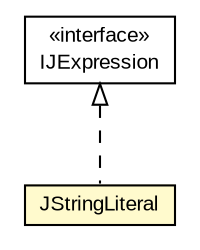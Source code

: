#!/usr/local/bin/dot
#
# Class diagram 
# Generated by UMLGraph version 5.1 (http://www.umlgraph.org/)
#

digraph G {
	edge [fontname="arial",fontsize=10,labelfontname="arial",labelfontsize=10];
	node [fontname="arial",fontsize=10,shape=plaintext];
	nodesep=0.25;
	ranksep=0.5;
	// com.helger.jcodemodel.JStringLiteral
	c2146 [label=<<table title="com.helger.jcodemodel.JStringLiteral" border="0" cellborder="1" cellspacing="0" cellpadding="2" port="p" bgcolor="lemonChiffon" href="./JStringLiteral.html">
		<tr><td><table border="0" cellspacing="0" cellpadding="1">
<tr><td align="center" balign="center"> JStringLiteral </td></tr>
		</table></td></tr>
		</table>>, fontname="arial", fontcolor="black", fontsize=10.0];
	// com.helger.jcodemodel.IJExpression
	c2213 [label=<<table title="com.helger.jcodemodel.IJExpression" border="0" cellborder="1" cellspacing="0" cellpadding="2" port="p" href="./IJExpression.html">
		<tr><td><table border="0" cellspacing="0" cellpadding="1">
<tr><td align="center" balign="center"> &#171;interface&#187; </td></tr>
<tr><td align="center" balign="center"> IJExpression </td></tr>
		</table></td></tr>
		</table>>, fontname="arial", fontcolor="black", fontsize=10.0];
	//com.helger.jcodemodel.JStringLiteral implements com.helger.jcodemodel.IJExpression
	c2213:p -> c2146:p [dir=back,arrowtail=empty,style=dashed];
}

